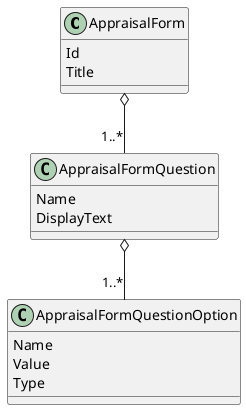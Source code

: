 @startuml
class AppraisalForm
{
    Id
    Title
 }

class AppraisalFormQuestion
{
    Name
    DisplayText
}

class AppraisalFormQuestionOption
{
  Name
  Value
  Type
}
AppraisalForm o--"1..*"AppraisalFormQuestion
AppraisalFormQuestion o--"1..*"AppraisalFormQuestionOption
@enduml

